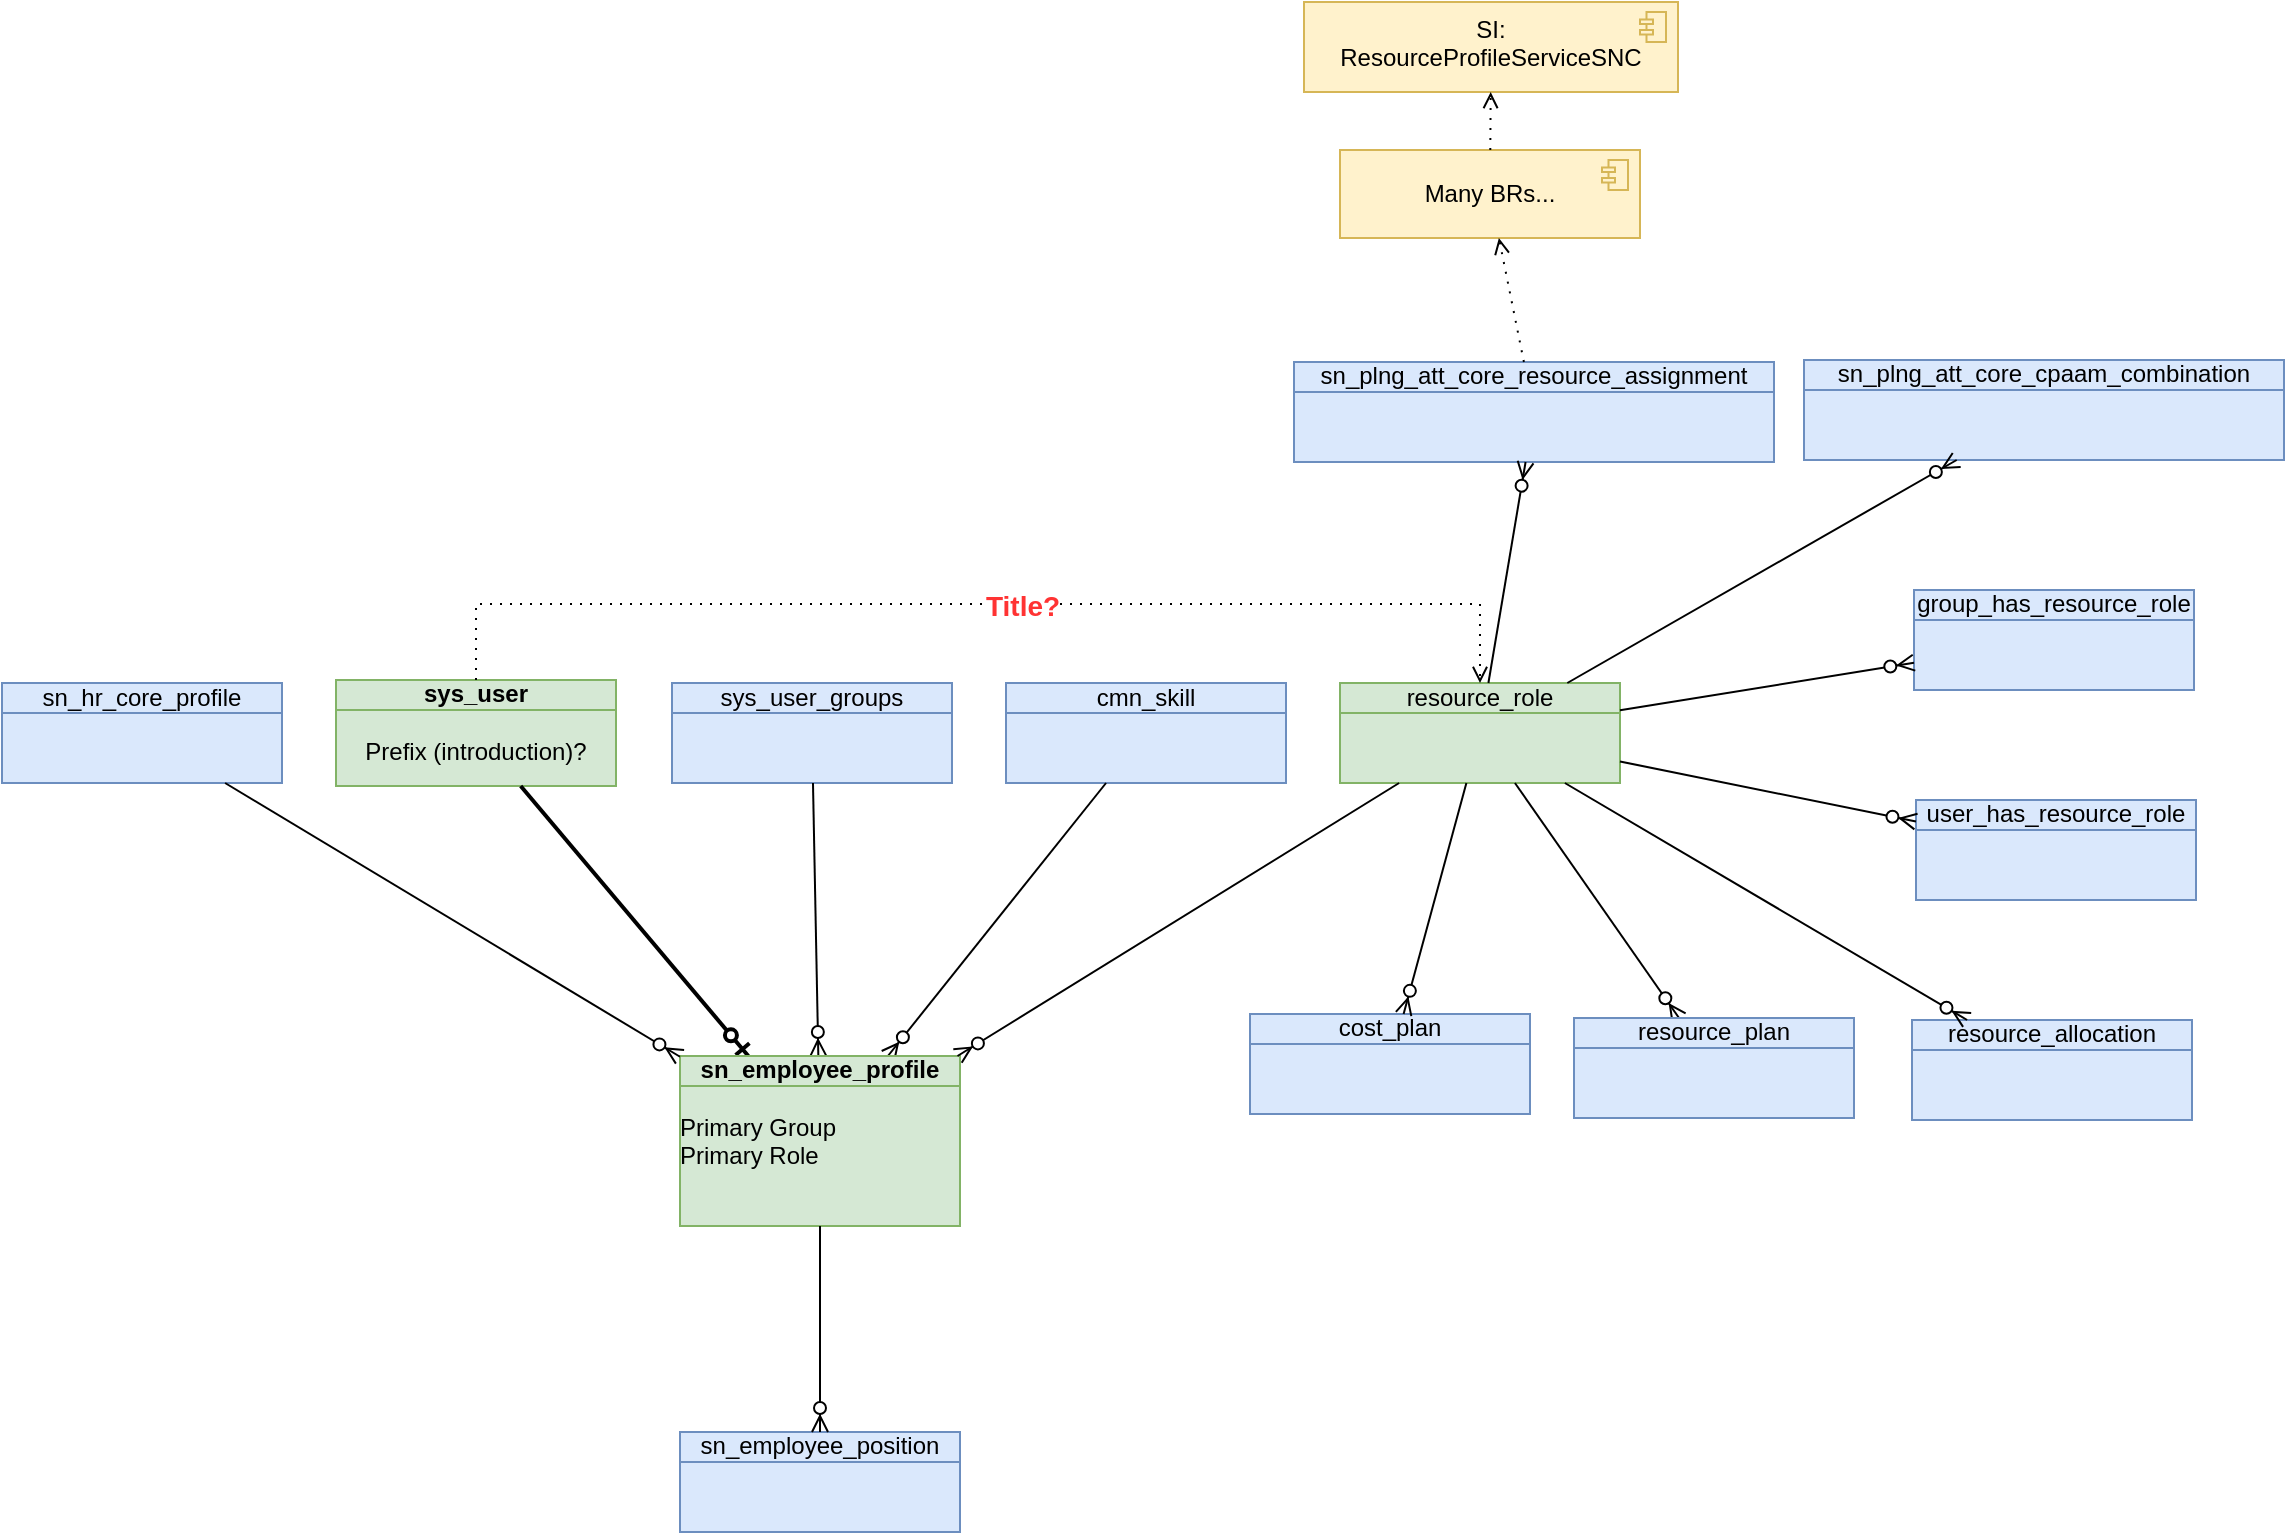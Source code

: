 <mxfile version="26.0.15" pages="4">
  <diagram name="em_profile" id="d97N8e0JE2c1j5f707Qw">
    <mxGraphModel dx="1361" dy="2824" grid="0" gridSize="10" guides="0" tooltips="1" connect="0" arrows="0" fold="1" page="1" pageScale="1" pageWidth="1169" pageHeight="827" math="0" shadow="0">
      <root>
        <mxCell id="4w6Gn6E8KWmjJ692-3vZ-0" />
        <mxCell id="4w6Gn6E8KWmjJ692-3vZ-1" parent="4w6Gn6E8KWmjJ692-3vZ-0" />
        <mxCell id="4w6Gn6E8KWmjJ692-3vZ-5" value="&lt;div&gt;sys_user&lt;/div&gt;&lt;div&gt;&lt;span style=&quot;font-weight: normal;&quot;&gt;&lt;br&gt;&lt;/span&gt;&lt;/div&gt;&lt;div&gt;&lt;span style=&quot;font-weight: normal;&quot;&gt;Prefix (introduction)?&lt;/span&gt;&lt;/div&gt;" style="html=1;outlineConnect=0;whiteSpace=wrap;fillColor=#d5e8d4;shape=mxgraph.archimate3.businessObject;overflow=fill;strokeColor=#82b366;fontStyle=1" parent="4w6Gn6E8KWmjJ692-3vZ-1" vertex="1">
          <mxGeometry x="177" y="-1291" width="140" height="53" as="geometry" />
        </mxCell>
        <mxCell id="4w6Gn6E8KWmjJ692-3vZ-6" value="" style="fontSize=12;html=1;endArrow=ERzeroToOne;endFill=0;rounded=0;fontStyle=1;strokeWidth=2;" parent="4w6Gn6E8KWmjJ692-3vZ-1" source="4w6Gn6E8KWmjJ692-3vZ-5" target="4w6Gn6E8KWmjJ692-3vZ-29" edge="1">
          <mxGeometry width="100" height="100" relative="1" as="geometry">
            <mxPoint x="192" y="-800" as="sourcePoint" />
            <mxPoint x="466" y="-1029" as="targetPoint" />
          </mxGeometry>
        </mxCell>
        <mxCell id="4w6Gn6E8KWmjJ692-3vZ-7" value="&lt;div&gt;sys_user_groups&lt;/div&gt;" style="html=1;outlineConnect=0;whiteSpace=wrap;fillColor=#dae8fc;shape=mxgraph.archimate3.businessObject;overflow=fill;strokeColor=#6c8ebf;" parent="4w6Gn6E8KWmjJ692-3vZ-1" vertex="1">
          <mxGeometry x="345" y="-1289.5" width="140" height="50" as="geometry" />
        </mxCell>
        <mxCell id="4w6Gn6E8KWmjJ692-3vZ-8" value="cmn_skill" style="html=1;outlineConnect=0;whiteSpace=wrap;fillColor=#dae8fc;shape=mxgraph.archimate3.businessObject;overflow=fill;strokeColor=#6c8ebf;" parent="4w6Gn6E8KWmjJ692-3vZ-1" vertex="1">
          <mxGeometry x="512" y="-1289.5" width="140" height="50" as="geometry" />
        </mxCell>
        <mxCell id="4w6Gn6E8KWmjJ692-3vZ-9" value="" style="fontSize=12;html=1;endArrow=ERzeroToMany;endFill=1;rounded=0;" parent="4w6Gn6E8KWmjJ692-3vZ-1" source="4w6Gn6E8KWmjJ692-3vZ-7" target="4w6Gn6E8KWmjJ692-3vZ-29" edge="1">
          <mxGeometry width="100" height="100" relative="1" as="geometry">
            <mxPoint x="945" y="-894" as="sourcePoint" />
            <mxPoint x="890" y="-1033" as="targetPoint" />
          </mxGeometry>
        </mxCell>
        <mxCell id="4w6Gn6E8KWmjJ692-3vZ-10" value="" style="fontSize=12;html=1;endArrow=ERzeroToMany;endFill=1;rounded=0;" parent="4w6Gn6E8KWmjJ692-3vZ-1" source="4w6Gn6E8KWmjJ692-3vZ-8" target="4w6Gn6E8KWmjJ692-3vZ-29" edge="1">
          <mxGeometry width="100" height="100" relative="1" as="geometry">
            <mxPoint x="147" y="-894" as="sourcePoint" />
            <mxPoint x="296.353" y="-1123" as="targetPoint" />
          </mxGeometry>
        </mxCell>
        <mxCell id="4w6Gn6E8KWmjJ692-3vZ-29" value="&lt;div&gt;sn_employee_profile&lt;/div&gt;&lt;div&gt;&lt;br&gt;&lt;/div&gt;&lt;div align=&quot;left&quot;&gt;&lt;span style=&quot;font-weight: normal;&quot;&gt;Primary Group&lt;/span&gt;&lt;/div&gt;&lt;div align=&quot;left&quot;&gt;&lt;span style=&quot;font-weight: normal;&quot;&gt;Primary Role&lt;/span&gt;&lt;br&gt;&lt;/div&gt;" style="html=1;outlineConnect=0;whiteSpace=wrap;fillColor=#d5e8d4;shape=mxgraph.archimate3.businessObject;overflow=fill;strokeColor=#82b366;fontStyle=1" parent="4w6Gn6E8KWmjJ692-3vZ-1" vertex="1">
          <mxGeometry x="349" y="-1103" width="140" height="85" as="geometry" />
        </mxCell>
        <mxCell id="4w6Gn6E8KWmjJ692-3vZ-30" value="&lt;div&gt;resource_role&lt;/div&gt;" style="html=1;outlineConnect=0;whiteSpace=wrap;fillColor=#d5e8d4;shape=mxgraph.archimate3.businessObject;overflow=fill;strokeColor=#82b366;" parent="4w6Gn6E8KWmjJ692-3vZ-1" vertex="1">
          <mxGeometry x="679" y="-1289.5" width="140" height="50" as="geometry" />
        </mxCell>
        <mxCell id="3O07Ml-EWj8RnMGS3ta7-0" value="sn_hr_core_profile" style="html=1;outlineConnect=0;whiteSpace=wrap;fillColor=#dae8fc;shape=mxgraph.archimate3.businessObject;overflow=fill;strokeColor=#6c8ebf;" parent="4w6Gn6E8KWmjJ692-3vZ-1" vertex="1">
          <mxGeometry x="10" y="-1289.5" width="140" height="50" as="geometry" />
        </mxCell>
        <mxCell id="3O07Ml-EWj8RnMGS3ta7-1" value="" style="fontSize=12;html=1;endArrow=ERzeroToMany;endFill=1;rounded=0;" parent="4w6Gn6E8KWmjJ692-3vZ-1" source="3O07Ml-EWj8RnMGS3ta7-0" target="4w6Gn6E8KWmjJ692-3vZ-29" edge="1">
          <mxGeometry width="100" height="100" relative="1" as="geometry">
            <mxPoint x="431" y="-1232" as="sourcePoint" />
            <mxPoint x="434" y="-1063" as="targetPoint" />
          </mxGeometry>
        </mxCell>
        <mxCell id="3O07Ml-EWj8RnMGS3ta7-2" value="" style="fontSize=12;html=1;endArrow=ERzeroToMany;endFill=1;rounded=0;" parent="4w6Gn6E8KWmjJ692-3vZ-1" source="4w6Gn6E8KWmjJ692-3vZ-30" target="4w6Gn6E8KWmjJ692-3vZ-29" edge="1">
          <mxGeometry width="100" height="100" relative="1" as="geometry">
            <mxPoint x="441" y="-1222" as="sourcePoint" />
            <mxPoint x="444" y="-1053" as="targetPoint" />
          </mxGeometry>
        </mxCell>
        <mxCell id="3O07Ml-EWj8RnMGS3ta7-3" value="sn_employee_position" style="html=1;outlineConnect=0;whiteSpace=wrap;fillColor=#dae8fc;shape=mxgraph.archimate3.businessObject;overflow=fill;strokeColor=#6c8ebf;" parent="4w6Gn6E8KWmjJ692-3vZ-1" vertex="1">
          <mxGeometry x="349" y="-915" width="140" height="50" as="geometry" />
        </mxCell>
        <mxCell id="3O07Ml-EWj8RnMGS3ta7-4" value="" style="fontSize=12;html=1;endArrow=ERzeroToMany;endFill=1;rounded=0;" parent="4w6Gn6E8KWmjJ692-3vZ-1" source="4w6Gn6E8KWmjJ692-3vZ-29" target="3O07Ml-EWj8RnMGS3ta7-3" edge="1">
          <mxGeometry width="100" height="100" relative="1" as="geometry">
            <mxPoint x="861" y="-1233" as="sourcePoint" />
            <mxPoint x="490" y="-1063" as="targetPoint" />
          </mxGeometry>
        </mxCell>
        <mxCell id="FMrTJflN7CP8rL19QtVt-0" value="cost_plan" style="html=1;outlineConnect=0;whiteSpace=wrap;fillColor=#dae8fc;shape=mxgraph.archimate3.businessObject;overflow=fill;strokeColor=#6c8ebf;" parent="4w6Gn6E8KWmjJ692-3vZ-1" vertex="1">
          <mxGeometry x="634" y="-1124" width="140" height="50" as="geometry" />
        </mxCell>
        <mxCell id="FMrTJflN7CP8rL19QtVt-1" value="" style="fontSize=12;html=1;endArrow=ERzeroToMany;endFill=1;rounded=0;" parent="4w6Gn6E8KWmjJ692-3vZ-1" source="4w6Gn6E8KWmjJ692-3vZ-30" target="FMrTJflN7CP8rL19QtVt-0" edge="1">
          <mxGeometry width="100" height="100" relative="1" as="geometry">
            <mxPoint x="715" y="-1231" as="sourcePoint" />
            <mxPoint x="473" y="-1093" as="targetPoint" />
          </mxGeometry>
        </mxCell>
        <mxCell id="FMrTJflN7CP8rL19QtVt-2" value="" style="fontSize=12;html=1;endArrow=ERzeroToMany;endFill=1;rounded=0;" parent="4w6Gn6E8KWmjJ692-3vZ-1" source="4w6Gn6E8KWmjJ692-3vZ-30" target="FMrTJflN7CP8rL19QtVt-3" edge="1">
          <mxGeometry width="100" height="100" relative="1" as="geometry">
            <mxPoint x="725" y="-1221" as="sourcePoint" />
            <mxPoint x="483" y="-1083" as="targetPoint" />
          </mxGeometry>
        </mxCell>
        <mxCell id="FMrTJflN7CP8rL19QtVt-3" value="resource_plan" style="html=1;outlineConnect=0;whiteSpace=wrap;fillColor=#dae8fc;shape=mxgraph.archimate3.businessObject;overflow=fill;strokeColor=#6c8ebf;" parent="4w6Gn6E8KWmjJ692-3vZ-1" vertex="1">
          <mxGeometry x="796" y="-1122" width="140" height="50" as="geometry" />
        </mxCell>
        <mxCell id="FMrTJflN7CP8rL19QtVt-4" value="resource_allocation" style="html=1;outlineConnect=0;whiteSpace=wrap;fillColor=#dae8fc;shape=mxgraph.archimate3.businessObject;overflow=fill;strokeColor=#6c8ebf;" parent="4w6Gn6E8KWmjJ692-3vZ-1" vertex="1">
          <mxGeometry x="965" y="-1121" width="140" height="50" as="geometry" />
        </mxCell>
        <mxCell id="FMrTJflN7CP8rL19QtVt-5" value="" style="fontSize=12;html=1;endArrow=ERzeroToMany;endFill=1;rounded=0;" parent="4w6Gn6E8KWmjJ692-3vZ-1" source="4w6Gn6E8KWmjJ692-3vZ-30" target="FMrTJflN7CP8rL19QtVt-4" edge="1">
          <mxGeometry width="100" height="100" relative="1" as="geometry">
            <mxPoint x="793" y="-1231" as="sourcePoint" />
            <mxPoint x="923" y="-1135" as="targetPoint" />
          </mxGeometry>
        </mxCell>
        <mxCell id="FMrTJflN7CP8rL19QtVt-6" value="sn_plng_att_core_resource_assignment" style="html=1;outlineConnect=0;whiteSpace=wrap;fillColor=#dae8fc;shape=mxgraph.archimate3.businessObject;overflow=fill;strokeColor=#6c8ebf;" parent="4w6Gn6E8KWmjJ692-3vZ-1" vertex="1">
          <mxGeometry x="656" y="-1450" width="240" height="50" as="geometry" />
        </mxCell>
        <mxCell id="FMrTJflN7CP8rL19QtVt-7" value="user_has_resource_role" style="html=1;outlineConnect=0;whiteSpace=wrap;fillColor=#dae8fc;shape=mxgraph.archimate3.businessObject;overflow=fill;strokeColor=#6c8ebf;" parent="4w6Gn6E8KWmjJ692-3vZ-1" vertex="1">
          <mxGeometry x="967" y="-1231" width="140" height="50" as="geometry" />
        </mxCell>
        <mxCell id="FMrTJflN7CP8rL19QtVt-8" value="group_has_resource_role" style="html=1;outlineConnect=0;whiteSpace=wrap;fillColor=#dae8fc;shape=mxgraph.archimate3.businessObject;overflow=fill;strokeColor=#6c8ebf;" parent="4w6Gn6E8KWmjJ692-3vZ-1" vertex="1">
          <mxGeometry x="966" y="-1336" width="140" height="50" as="geometry" />
        </mxCell>
        <mxCell id="FMrTJflN7CP8rL19QtVt-9" value="sn_plng_att_core_cpaam_combination" style="html=1;outlineConnect=0;whiteSpace=wrap;fillColor=#dae8fc;shape=mxgraph.archimate3.businessObject;overflow=fill;strokeColor=#6c8ebf;" parent="4w6Gn6E8KWmjJ692-3vZ-1" vertex="1">
          <mxGeometry x="911" y="-1451" width="240" height="50" as="geometry" />
        </mxCell>
        <mxCell id="FMrTJflN7CP8rL19QtVt-10" value="" style="fontSize=12;html=1;endArrow=ERzeroToMany;endFill=1;rounded=0;" parent="4w6Gn6E8KWmjJ692-3vZ-1" source="4w6Gn6E8KWmjJ692-3vZ-30" target="FMrTJflN7CP8rL19QtVt-6" edge="1">
          <mxGeometry width="100" height="100" relative="1" as="geometry">
            <mxPoint x="752" y="-1231" as="sourcePoint" />
            <mxPoint x="717" y="-1108" as="targetPoint" />
          </mxGeometry>
        </mxCell>
        <mxCell id="FMrTJflN7CP8rL19QtVt-11" value="" style="fontSize=12;html=1;endArrow=ERzeroToMany;endFill=1;rounded=0;" parent="4w6Gn6E8KWmjJ692-3vZ-1" source="4w6Gn6E8KWmjJ692-3vZ-30" target="FMrTJflN7CP8rL19QtVt-9" edge="1">
          <mxGeometry width="100" height="100" relative="1" as="geometry">
            <mxPoint x="762" y="-1221" as="sourcePoint" />
            <mxPoint x="727" y="-1098" as="targetPoint" />
          </mxGeometry>
        </mxCell>
        <mxCell id="FMrTJflN7CP8rL19QtVt-12" value="" style="fontSize=12;html=1;endArrow=ERzeroToMany;endFill=1;rounded=0;" parent="4w6Gn6E8KWmjJ692-3vZ-1" source="4w6Gn6E8KWmjJ692-3vZ-30" target="FMrTJflN7CP8rL19QtVt-8" edge="1">
          <mxGeometry width="100" height="100" relative="1" as="geometry">
            <mxPoint x="772" y="-1211" as="sourcePoint" />
            <mxPoint x="737" y="-1088" as="targetPoint" />
          </mxGeometry>
        </mxCell>
        <mxCell id="FMrTJflN7CP8rL19QtVt-13" value="" style="fontSize=12;html=1;endArrow=ERzeroToMany;endFill=1;rounded=0;" parent="4w6Gn6E8KWmjJ692-3vZ-1" source="4w6Gn6E8KWmjJ692-3vZ-30" target="FMrTJflN7CP8rL19QtVt-7" edge="1">
          <mxGeometry width="100" height="100" relative="1" as="geometry">
            <mxPoint x="782" y="-1201" as="sourcePoint" />
            <mxPoint x="747" y="-1078" as="targetPoint" />
          </mxGeometry>
        </mxCell>
        <mxCell id="FMrTJflN7CP8rL19QtVt-14" value="" style="html=1;endArrow=open;elbow=horizontal;endFill=0;dashed=1;dashPattern=1 4;rounded=0;edgeStyle=elbowEdgeStyle;" parent="4w6Gn6E8KWmjJ692-3vZ-1" source="4w6Gn6E8KWmjJ692-3vZ-5" target="4w6Gn6E8KWmjJ692-3vZ-30" edge="1">
          <mxGeometry width="160" relative="1" as="geometry">
            <mxPoint x="386" y="-1437" as="sourcePoint" />
            <mxPoint x="466" y="-1403" as="targetPoint" />
            <Array as="points">
              <mxPoint x="421" y="-1329" />
            </Array>
          </mxGeometry>
        </mxCell>
        <mxCell id="FMrTJflN7CP8rL19QtVt-15" value="&lt;b&gt;&lt;span style=&quot;color: rgb(255, 51, 51);&quot;&gt;&lt;font style=&quot;font-size: 14px;&quot;&gt;Title?&lt;/font&gt;&lt;/span&gt;&lt;/b&gt;" style="edgeLabel;html=1;align=center;verticalAlign=middle;resizable=0;points=[];" parent="FMrTJflN7CP8rL19QtVt-14" vertex="1" connectable="0">
          <mxGeometry x="0.073" y="-1" relative="1" as="geometry">
            <mxPoint as="offset" />
          </mxGeometry>
        </mxCell>
        <mxCell id="aZJZaJrtVICd7Us81ez5-0" value="Many BRs..." style="html=1;outlineConnect=0;whiteSpace=wrap;fillColor=#fff2cc;shape=mxgraph.archimate3.application;appType=comp;archiType=square;strokeColor=#d6b656;" vertex="1" parent="4w6Gn6E8KWmjJ692-3vZ-1">
          <mxGeometry x="679" y="-1556" width="150" height="44" as="geometry" />
        </mxCell>
        <mxCell id="aZJZaJrtVICd7Us81ez5-1" value="&lt;div&gt;SI: &lt;br&gt;&lt;/div&gt;&lt;div&gt;ResourceProfileServiceSNC&lt;/div&gt;" style="html=1;outlineConnect=0;whiteSpace=wrap;fillColor=#fff2cc;shape=mxgraph.archimate3.application;appType=comp;archiType=square;strokeColor=#d6b656;verticalAlign=top;" vertex="1" parent="4w6Gn6E8KWmjJ692-3vZ-1">
          <mxGeometry x="661" y="-1630" width="187" height="45" as="geometry" />
        </mxCell>
        <mxCell id="aZJZaJrtVICd7Us81ez5-2" value="" style="html=1;endArrow=open;elbow=horizontal;endFill=0;dashed=1;dashPattern=1 4;rounded=0;" edge="1" parent="4w6Gn6E8KWmjJ692-3vZ-1" source="FMrTJflN7CP8rL19QtVt-6" target="aZJZaJrtVICd7Us81ez5-0">
          <mxGeometry width="160" relative="1" as="geometry">
            <mxPoint x="99" y="-1281" as="sourcePoint" />
            <mxPoint x="759" y="-1281" as="targetPoint" />
          </mxGeometry>
        </mxCell>
        <mxCell id="aZJZaJrtVICd7Us81ez5-4" value="" style="html=1;endArrow=open;elbow=horizontal;endFill=0;dashed=1;dashPattern=1 4;rounded=0;" edge="1" parent="4w6Gn6E8KWmjJ692-3vZ-1" source="aZJZaJrtVICd7Us81ez5-0" target="aZJZaJrtVICd7Us81ez5-1">
          <mxGeometry width="160" relative="1" as="geometry">
            <mxPoint x="752" y="-1442" as="sourcePoint" />
            <mxPoint x="721" y="-1499" as="targetPoint" />
          </mxGeometry>
        </mxCell>
      </root>
    </mxGraphModel>
  </diagram>
  <diagram name="title" id="W63Yk0ZWTzQ4ucz1iR9d">
    <mxGraphModel grid="0" page="1" gridSize="10" guides="0" tooltips="1" connect="0" arrows="0" fold="1" pageScale="1" pageWidth="1169" pageHeight="827" math="0" shadow="0">
      <root>
        <mxCell id="Pkd2qrq-QmxPW7qq0s4b-0" />
        <mxCell id="Pkd2qrq-QmxPW7qq0s4b-1" parent="Pkd2qrq-QmxPW7qq0s4b-0" />
        <mxCell id="Pkd2qrq-QmxPW7qq0s4b-2" value="&lt;div&gt;sn_hr_integr_fw_hr_profile_staging&lt;/div&gt;&lt;div align=&quot;left&quot;&gt;&lt;ul&gt;&lt;li&gt;job_title&lt;/li&gt;&lt;/ul&gt;&lt;/div&gt;" style="html=1;outlineConnect=0;whiteSpace=wrap;fillColor=#dae8fc;shape=mxgraph.archimate3.businessObject;overflow=fill;strokeColor=#6c8ebf;" vertex="1" parent="Pkd2qrq-QmxPW7qq0s4b-1">
          <mxGeometry x="137" y="-1408" width="217.5" height="76" as="geometry" />
        </mxCell>
        <mxCell id="whoxsS6CrMYmXtxjEIzl-0" value="&lt;div&gt;sn_hr_core_profile&lt;/div&gt;&lt;div align=&quot;left&quot;&gt;- position&lt;/div&gt;&lt;div align=&quot;left&quot;&gt;- position_type&lt;/div&gt;" style="html=1;outlineConnect=0;whiteSpace=wrap;fillColor=#dae8fc;shape=mxgraph.archimate3.businessObject;overflow=fill;strokeColor=#6c8ebf;" vertex="1" parent="Pkd2qrq-QmxPW7qq0s4b-1">
          <mxGeometry x="462" y="-1411" width="217.5" height="76" as="geometry" />
        </mxCell>
        <mxCell id="dH8s_RgIhzwNXNusU_kP-0" value="" style="html=1;endArrow=open;elbow=horizontal;endFill=0;dashed=1;dashPattern=1 4;rounded=0;" edge="1" parent="Pkd2qrq-QmxPW7qq0s4b-1" source="Pkd2qrq-QmxPW7qq0s4b-2" target="vH-jSCkic-niVpZX-CZR-0">
          <mxGeometry width="160" relative="1" as="geometry">
            <mxPoint x="320" y="-1537" as="sourcePoint" />
            <mxPoint x="600" y="-1543" as="targetPoint" />
          </mxGeometry>
        </mxCell>
        <mxCell id="vH-jSCkic-niVpZX-CZR-0" value="transformation" style="html=1;outlineConnect=0;whiteSpace=wrap;fillColor=#dae8fc;shape=mxgraph.archimate3.application;appType=comp;archiType=square;strokeColor=#6c8ebf;" vertex="1" parent="Pkd2qrq-QmxPW7qq0s4b-1">
          <mxGeometry x="340" y="-1509" width="150" height="44" as="geometry" />
        </mxCell>
        <mxCell id="vH-jSCkic-niVpZX-CZR-1" value="&lt;div&gt;sn_employee_profile&lt;/div&gt;&lt;div align=&quot;left&quot;&gt;&lt;ul&gt;&lt;li&gt;position_type&lt;/li&gt;&lt;/ul&gt;&lt;/div&gt;" style="html=1;outlineConnect=0;whiteSpace=wrap;fillColor=#dae8fc;shape=mxgraph.archimate3.businessObject;overflow=fill;strokeColor=#6c8ebf;" vertex="1" parent="Pkd2qrq-QmxPW7qq0s4b-1">
          <mxGeometry x="794" y="-1415" width="217.5" height="76" as="geometry" />
        </mxCell>
        <mxCell id="vH-jSCkic-niVpZX-CZR-2" value="" style="html=1;endArrow=open;elbow=horizontal;endFill=0;dashed=1;dashPattern=1 4;rounded=0;" edge="1" parent="Pkd2qrq-QmxPW7qq0s4b-1" source="vH-jSCkic-niVpZX-CZR-0" target="whoxsS6CrMYmXtxjEIzl-0">
          <mxGeometry width="160" relative="1" as="geometry">
            <mxPoint x="311" y="-1398" as="sourcePoint" />
            <mxPoint x="393" y="-1455" as="targetPoint" />
          </mxGeometry>
        </mxCell>
        <mxCell id="vH-jSCkic-niVpZX-CZR-3" value="&lt;div&gt;BR:&lt;/div&gt;&lt;div&gt;Sync fields to employee profile&lt;/div&gt;" style="html=1;outlineConnect=0;whiteSpace=wrap;fillColor=#dae8fc;shape=mxgraph.archimate3.application;appType=comp;archiType=square;strokeColor=#6c8ebf;" vertex="1" parent="Pkd2qrq-QmxPW7qq0s4b-1">
          <mxGeometry x="674" y="-1513" width="150" height="44" as="geometry" />
        </mxCell>
        <mxCell id="vH-jSCkic-niVpZX-CZR-4" value="" style="html=1;endArrow=open;elbow=horizontal;endFill=0;dashed=1;dashPattern=1 4;rounded=0;" edge="1" parent="Pkd2qrq-QmxPW7qq0s4b-1" source="whoxsS6CrMYmXtxjEIzl-0" target="vH-jSCkic-niVpZX-CZR-3">
          <mxGeometry width="160" relative="1" as="geometry">
            <mxPoint x="455" y="-1455" as="sourcePoint" />
            <mxPoint x="529" y="-1401" as="targetPoint" />
          </mxGeometry>
        </mxCell>
        <mxCell id="vH-jSCkic-niVpZX-CZR-5" value="" style="html=1;endArrow=open;elbow=horizontal;endFill=0;dashed=1;dashPattern=1 4;rounded=0;" edge="1" parent="Pkd2qrq-QmxPW7qq0s4b-1" source="vH-jSCkic-niVpZX-CZR-3" target="vH-jSCkic-niVpZX-CZR-1">
          <mxGeometry width="160" relative="1" as="geometry">
            <mxPoint x="465" y="-1445" as="sourcePoint" />
            <mxPoint x="539" y="-1391" as="targetPoint" />
          </mxGeometry>
        </mxCell>
      </root>
    </mxGraphModel>
  </diagram>
  <diagram name="market" id="rgSHMPDs5m6OYQXK4_7n">
    <mxGraphModel dx="1414" dy="2824" grid="0" gridSize="10" guides="0" tooltips="1" connect="0" arrows="0" fold="1" page="1" pageScale="1" pageWidth="1169" pageHeight="827" math="0" shadow="0">
      <root>
        <mxCell id="EDPrpJCDoPqaRl5oovw6-0" />
        <mxCell id="EDPrpJCDoPqaRl5oovw6-1" parent="EDPrpJCDoPqaRl5oovw6-0" />
        <mxCell id="7x_pN_ITc0jEvHX_IEUc-0" value="x_jtis2_gbs_m_s_br_market (132)" style="html=1;outlineConnect=0;whiteSpace=wrap;fillColor=#dae8fc;shape=mxgraph.archimate3.businessObject;overflow=fill;strokeColor=#6c8ebf;" vertex="1" parent="EDPrpJCDoPqaRl5oovw6-1">
          <mxGeometry x="298" y="-1441" width="217.5" height="76" as="geometry" />
        </mxCell>
        <mxCell id="PQcABaugEuW68OMlKNHb-0" value="u_market (164)" style="html=1;outlineConnect=0;whiteSpace=wrap;fillColor=#dae8fc;shape=mxgraph.archimate3.businessObject;overflow=fill;strokeColor=#6c8ebf;" vertex="1" parent="EDPrpJCDoPqaRl5oovw6-1">
          <mxGeometry x="660" y="-1447" width="217.5" height="76" as="geometry" />
        </mxCell>
      </root>
    </mxGraphModel>
  </diagram>
  <diagram name="backup" id="sz_8OK9DjuwV77Zi9T6v">
    <mxGraphModel dx="1431" dy="2824" grid="0" gridSize="10" guides="0" tooltips="1" connect="0" arrows="0" fold="1" page="1" pageScale="1" pageWidth="1169" pageHeight="827" math="0" shadow="0">
      <root>
        <mxCell id="0" />
        <mxCell id="1" parent="0" />
        <mxCell id="XKZ_Q6WXGp6OMJcAYRlA-1" value="object_group" style="html=1;outlineConnect=0;whiteSpace=wrap;fillColor=#dae8fc;shape=mxgraph.archimate3.businessObject;overflow=fill;strokeColor=#6c8ebf;" vertex="1" parent="1">
          <mxGeometry x="298" y="-1441" width="217.5" height="76" as="geometry" />
        </mxCell>
        <mxCell id="XKZ_Q6WXGp6OMJcAYRlA-2" value="pm_project" style="html=1;outlineConnect=0;whiteSpace=wrap;fillColor=#dae8fc;shape=mxgraph.archimate3.businessObject;overflow=fill;strokeColor=#6c8ebf;" vertex="1" parent="1">
          <mxGeometry x="104" y="-1222" width="300" height="137" as="geometry" />
        </mxCell>
        <mxCell id="XKZ_Q6WXGp6OMJcAYRlA-3" value="" style="fontSize=12;html=1;endArrow=ERzeroToMany;endFill=1;rounded=0;" edge="1" parent="1" source="XKZ_Q6WXGp6OMJcAYRlA-2" target="XKZ_Q6WXGp6OMJcAYRlA-1">
          <mxGeometry width="100" height="100" relative="1" as="geometry">
            <mxPoint x="219" y="-1302" as="sourcePoint" />
            <mxPoint x="220" y="-1128" as="targetPoint" />
          </mxGeometry>
        </mxCell>
        <mxCell id="XKZ_Q6WXGp6OMJcAYRlA-4" value="sys_user" style="html=1;outlineConnect=0;whiteSpace=wrap;fillColor=#dae8fc;shape=mxgraph.archimate3.businessObject;overflow=fill;strokeColor=#6c8ebf;" vertex="1" parent="1">
          <mxGeometry x="836" y="-1230" width="217.5" height="76" as="geometry" />
        </mxCell>
        <mxCell id="XKZ_Q6WXGp6OMJcAYRlA-5" value="" style="fontSize=12;html=1;endArrow=ERzeroToMany;endFill=1;rounded=0;" edge="1" parent="1" source="XKZ_Q6WXGp6OMJcAYRlA-4" target="XKZ_Q6WXGp6OMJcAYRlA-6">
          <mxGeometry width="100" height="100" relative="1" as="geometry">
            <mxPoint x="375" y="-1118" as="sourcePoint" />
            <mxPoint x="649" y="-1347" as="targetPoint" />
          </mxGeometry>
        </mxCell>
        <mxCell id="XKZ_Q6WXGp6OMJcAYRlA-6" value="user_groups" style="html=1;outlineConnect=0;whiteSpace=wrap;fillColor=#dae8fc;shape=mxgraph.archimate3.businessObject;overflow=fill;strokeColor=#6c8ebf;" vertex="1" parent="1">
          <mxGeometry x="822" y="-1452" width="217.5" height="76" as="geometry" />
        </mxCell>
        <mxCell id="XKZ_Q6WXGp6OMJcAYRlA-7" value="groups" style="html=1;outlineConnect=0;whiteSpace=wrap;fillColor=#dae8fc;shape=mxgraph.archimate3.businessObject;overflow=fill;strokeColor=#6c8ebf;" vertex="1" parent="1">
          <mxGeometry x="640" y="-1620" width="217.5" height="76" as="geometry" />
        </mxCell>
        <mxCell id="XKZ_Q6WXGp6OMJcAYRlA-8" value="" style="fontSize=12;html=1;endArrow=ERzeroToMany;endFill=1;rounded=0;" edge="1" parent="1" source="XKZ_Q6WXGp6OMJcAYRlA-7" target="XKZ_Q6WXGp6OMJcAYRlA-6">
          <mxGeometry width="100" height="100" relative="1" as="geometry">
            <mxPoint x="1128" y="-1212" as="sourcePoint" />
            <mxPoint x="1073" y="-1351" as="targetPoint" />
          </mxGeometry>
        </mxCell>
        <mxCell id="XKZ_Q6WXGp6OMJcAYRlA-9" value="" style="fontSize=12;html=1;endArrow=ERzeroToMany;endFill=1;rounded=0;" edge="1" parent="1" source="XKZ_Q6WXGp6OMJcAYRlA-7" target="XKZ_Q6WXGp6OMJcAYRlA-1">
          <mxGeometry width="100" height="100" relative="1" as="geometry">
            <mxPoint x="330" y="-1212" as="sourcePoint" />
            <mxPoint x="615" y="-1347" as="targetPoint" />
          </mxGeometry>
        </mxCell>
        <mxCell id="XKZ_Q6WXGp6OMJcAYRlA-10" value="mapping" style="html=1;outlineConnect=0;whiteSpace=wrap;fillColor=#dae8fc;shape=mxgraph.archimate3.businessObject;overflow=fill;strokeColor=#6c8ebf;" vertex="1" parent="1">
          <mxGeometry x="6" y="-1642" width="311" height="172" as="geometry" />
        </mxCell>
        <mxCell id="XKZ_Q6WXGp6OMJcAYRlA-11" value="" style="shape=table;html=1;whiteSpace=wrap;startSize=0;container=1;collapsible=0;childLayout=tableLayout;strokeWidth=2;fillColor=#dae8fc;strokeColor=#6c8ebf;align=left;" vertex="1" parent="1">
          <mxGeometry x="39" y="-1591" width="256" height="76.75" as="geometry" />
        </mxCell>
        <mxCell id="XKZ_Q6WXGp6OMJcAYRlA-12" value="" style="shape=tableRow;horizontal=0;startSize=0;swimlaneHead=0;swimlaneBody=0;top=0;left=0;bottom=0;right=0;collapsible=0;dropTarget=0;fillColor=none;points=[[0,0.5],[1,0.5]];portConstraint=eastwest;" vertex="1" parent="XKZ_Q6WXGp6OMJcAYRlA-11">
          <mxGeometry width="256" height="24" as="geometry" />
        </mxCell>
        <mxCell id="XKZ_Q6WXGp6OMJcAYRlA-13" value="&lt;div style=&quot;text-align: left;&quot;&gt;&lt;span style=&quot;background-color: initial;&quot;&gt;BU&lt;/span&gt;&lt;/div&gt;" style="shape=partialRectangle;html=1;whiteSpace=wrap;connectable=0;fillColor=none;top=0;left=0;bottom=0;right=0;overflow=hidden;fontStyle=1" vertex="1" parent="XKZ_Q6WXGp6OMJcAYRlA-12">
          <mxGeometry width="128" height="24" as="geometry">
            <mxRectangle width="128" height="24" as="alternateBounds" />
          </mxGeometry>
        </mxCell>
        <mxCell id="XKZ_Q6WXGp6OMJcAYRlA-14" value="group" style="shape=partialRectangle;html=1;whiteSpace=wrap;connectable=0;fillColor=none;top=0;left=0;bottom=0;right=0;overflow=hidden;fontStyle=1" vertex="1" parent="XKZ_Q6WXGp6OMJcAYRlA-12">
          <mxGeometry x="128" width="128" height="24" as="geometry">
            <mxRectangle width="128" height="24" as="alternateBounds" />
          </mxGeometry>
        </mxCell>
        <mxCell id="XKZ_Q6WXGp6OMJcAYRlA-15" value="" style="shape=tableRow;horizontal=0;startSize=0;swimlaneHead=0;swimlaneBody=0;top=0;left=0;bottom=0;right=0;collapsible=0;dropTarget=0;fillColor=none;points=[[0,0.5],[1,0.5]];portConstraint=eastwest;" vertex="1" parent="XKZ_Q6WXGp6OMJcAYRlA-11">
          <mxGeometry y="24" width="256" height="26" as="geometry" />
        </mxCell>
        <mxCell id="XKZ_Q6WXGp6OMJcAYRlA-16" value="ABC" style="shape=partialRectangle;html=1;whiteSpace=wrap;connectable=0;fillColor=none;top=0;left=0;bottom=0;right=0;overflow=hidden;" vertex="1" parent="XKZ_Q6WXGp6OMJcAYRlA-15">
          <mxGeometry width="128" height="26" as="geometry">
            <mxRectangle width="128" height="26" as="alternateBounds" />
          </mxGeometry>
        </mxCell>
        <mxCell id="XKZ_Q6WXGp6OMJcAYRlA-17" value="groups1" style="shape=partialRectangle;html=1;whiteSpace=wrap;connectable=0;fillColor=none;top=0;left=0;bottom=0;right=0;overflow=hidden;" vertex="1" parent="XKZ_Q6WXGp6OMJcAYRlA-15">
          <mxGeometry x="128" width="128" height="26" as="geometry">
            <mxRectangle width="128" height="26" as="alternateBounds" />
          </mxGeometry>
        </mxCell>
        <mxCell id="XKZ_Q6WXGp6OMJcAYRlA-18" value="" style="shape=tableRow;horizontal=0;startSize=0;swimlaneHead=0;swimlaneBody=0;top=0;left=0;bottom=0;right=0;collapsible=0;dropTarget=0;fillColor=none;points=[[0,0.5],[1,0.5]];portConstraint=eastwest;" vertex="1" parent="XKZ_Q6WXGp6OMJcAYRlA-11">
          <mxGeometry y="50" width="256" height="27" as="geometry" />
        </mxCell>
        <mxCell id="XKZ_Q6WXGp6OMJcAYRlA-19" value="&lt;div style=&quot;text-align: left;&quot;&gt;&lt;br&gt;&lt;/div&gt;" style="shape=partialRectangle;html=1;whiteSpace=wrap;connectable=0;fillColor=none;top=0;left=0;bottom=0;right=0;overflow=hidden;" vertex="1" parent="XKZ_Q6WXGp6OMJcAYRlA-18">
          <mxGeometry width="128" height="27" as="geometry">
            <mxRectangle width="128" height="27" as="alternateBounds" />
          </mxGeometry>
        </mxCell>
        <mxCell id="XKZ_Q6WXGp6OMJcAYRlA-20" style="shape=partialRectangle;html=1;whiteSpace=wrap;connectable=0;fillColor=none;top=0;left=0;bottom=0;right=0;overflow=hidden;" vertex="1" parent="XKZ_Q6WXGp6OMJcAYRlA-18">
          <mxGeometry x="128" width="128" height="27" as="geometry">
            <mxRectangle width="128" height="27" as="alternateBounds" />
          </mxGeometry>
        </mxCell>
        <mxCell id="XKZ_Q6WXGp6OMJcAYRlA-21" value="" style="shape=table;html=1;whiteSpace=wrap;startSize=0;container=1;collapsible=0;childLayout=tableLayout;strokeWidth=2;fillColor=#dae8fc;strokeColor=#6c8ebf;align=left;" vertex="1" parent="1">
          <mxGeometry x="130" y="-1188" width="240" height="76.75" as="geometry" />
        </mxCell>
        <mxCell id="XKZ_Q6WXGp6OMJcAYRlA-22" value="" style="shape=tableRow;horizontal=0;startSize=0;swimlaneHead=0;swimlaneBody=0;top=0;left=0;bottom=0;right=0;collapsible=0;dropTarget=0;fillColor=none;points=[[0,0.5],[1,0.5]];portConstraint=eastwest;" vertex="1" parent="XKZ_Q6WXGp6OMJcAYRlA-21">
          <mxGeometry width="240" height="24" as="geometry" />
        </mxCell>
        <mxCell id="XKZ_Q6WXGp6OMJcAYRlA-23" value="&lt;div style=&quot;text-align: left;&quot;&gt;&lt;span style=&quot;background-color: initial;&quot;&gt;Data Separation Groups&lt;/span&gt;&lt;/div&gt;" style="shape=partialRectangle;html=1;whiteSpace=wrap;connectable=0;fillColor=none;top=0;left=0;bottom=0;right=0;overflow=hidden;fontStyle=1" vertex="1" parent="XKZ_Q6WXGp6OMJcAYRlA-22">
          <mxGeometry width="240" height="24" as="geometry">
            <mxRectangle width="240" height="24" as="alternateBounds" />
          </mxGeometry>
        </mxCell>
        <mxCell id="XKZ_Q6WXGp6OMJcAYRlA-24" value="" style="shape=tableRow;horizontal=0;startSize=0;swimlaneHead=0;swimlaneBody=0;top=0;left=0;bottom=0;right=0;collapsible=0;dropTarget=0;fillColor=none;points=[[0,0.5],[1,0.5]];portConstraint=eastwest;" vertex="1" parent="XKZ_Q6WXGp6OMJcAYRlA-21">
          <mxGeometry y="24" width="240" height="26" as="geometry" />
        </mxCell>
        <mxCell id="XKZ_Q6WXGp6OMJcAYRlA-25" value="group1, group2, group333" style="shape=partialRectangle;html=1;whiteSpace=wrap;connectable=0;fillColor=none;top=0;left=0;bottom=0;right=0;overflow=hidden;" vertex="1" parent="XKZ_Q6WXGp6OMJcAYRlA-24">
          <mxGeometry width="240" height="26" as="geometry">
            <mxRectangle width="240" height="26" as="alternateBounds" />
          </mxGeometry>
        </mxCell>
        <mxCell id="XKZ_Q6WXGp6OMJcAYRlA-26" value="" style="shape=tableRow;horizontal=0;startSize=0;swimlaneHead=0;swimlaneBody=0;top=0;left=0;bottom=0;right=0;collapsible=0;dropTarget=0;fillColor=none;points=[[0,0.5],[1,0.5]];portConstraint=eastwest;" vertex="1" parent="XKZ_Q6WXGp6OMJcAYRlA-21">
          <mxGeometry y="50" width="240" height="27" as="geometry" />
        </mxCell>
        <mxCell id="XKZ_Q6WXGp6OMJcAYRlA-27" value="&lt;div style=&quot;text-align: left;&quot;&gt;&lt;br&gt;&lt;/div&gt;" style="shape=partialRectangle;html=1;whiteSpace=wrap;connectable=0;fillColor=none;top=0;left=0;bottom=0;right=0;overflow=hidden;" vertex="1" parent="XKZ_Q6WXGp6OMJcAYRlA-26">
          <mxGeometry width="240" height="27" as="geometry">
            <mxRectangle width="240" height="27" as="alternateBounds" />
          </mxGeometry>
        </mxCell>
        <mxCell id="XKZ_Q6WXGp6OMJcAYRlA-28" value="sn_employee_profile" style="html=1;outlineConnect=0;whiteSpace=wrap;fillColor=#dae8fc;shape=mxgraph.archimate3.businessObject;overflow=fill;strokeColor=#6c8ebf;" vertex="1" parent="1">
          <mxGeometry x="580" y="-1030" width="217.5" height="76" as="geometry" />
        </mxCell>
        <mxCell id="XKZ_Q6WXGp6OMJcAYRlA-29" value="sn_hr_core_profile" style="html=1;outlineConnect=0;whiteSpace=wrap;fillColor=#dae8fc;shape=mxgraph.archimate3.businessObject;overflow=fill;strokeColor=#6c8ebf;" vertex="1" parent="1">
          <mxGeometry x="863" y="-1071" width="217.5" height="76" as="geometry" />
        </mxCell>
      </root>
    </mxGraphModel>
  </diagram>
</mxfile>
